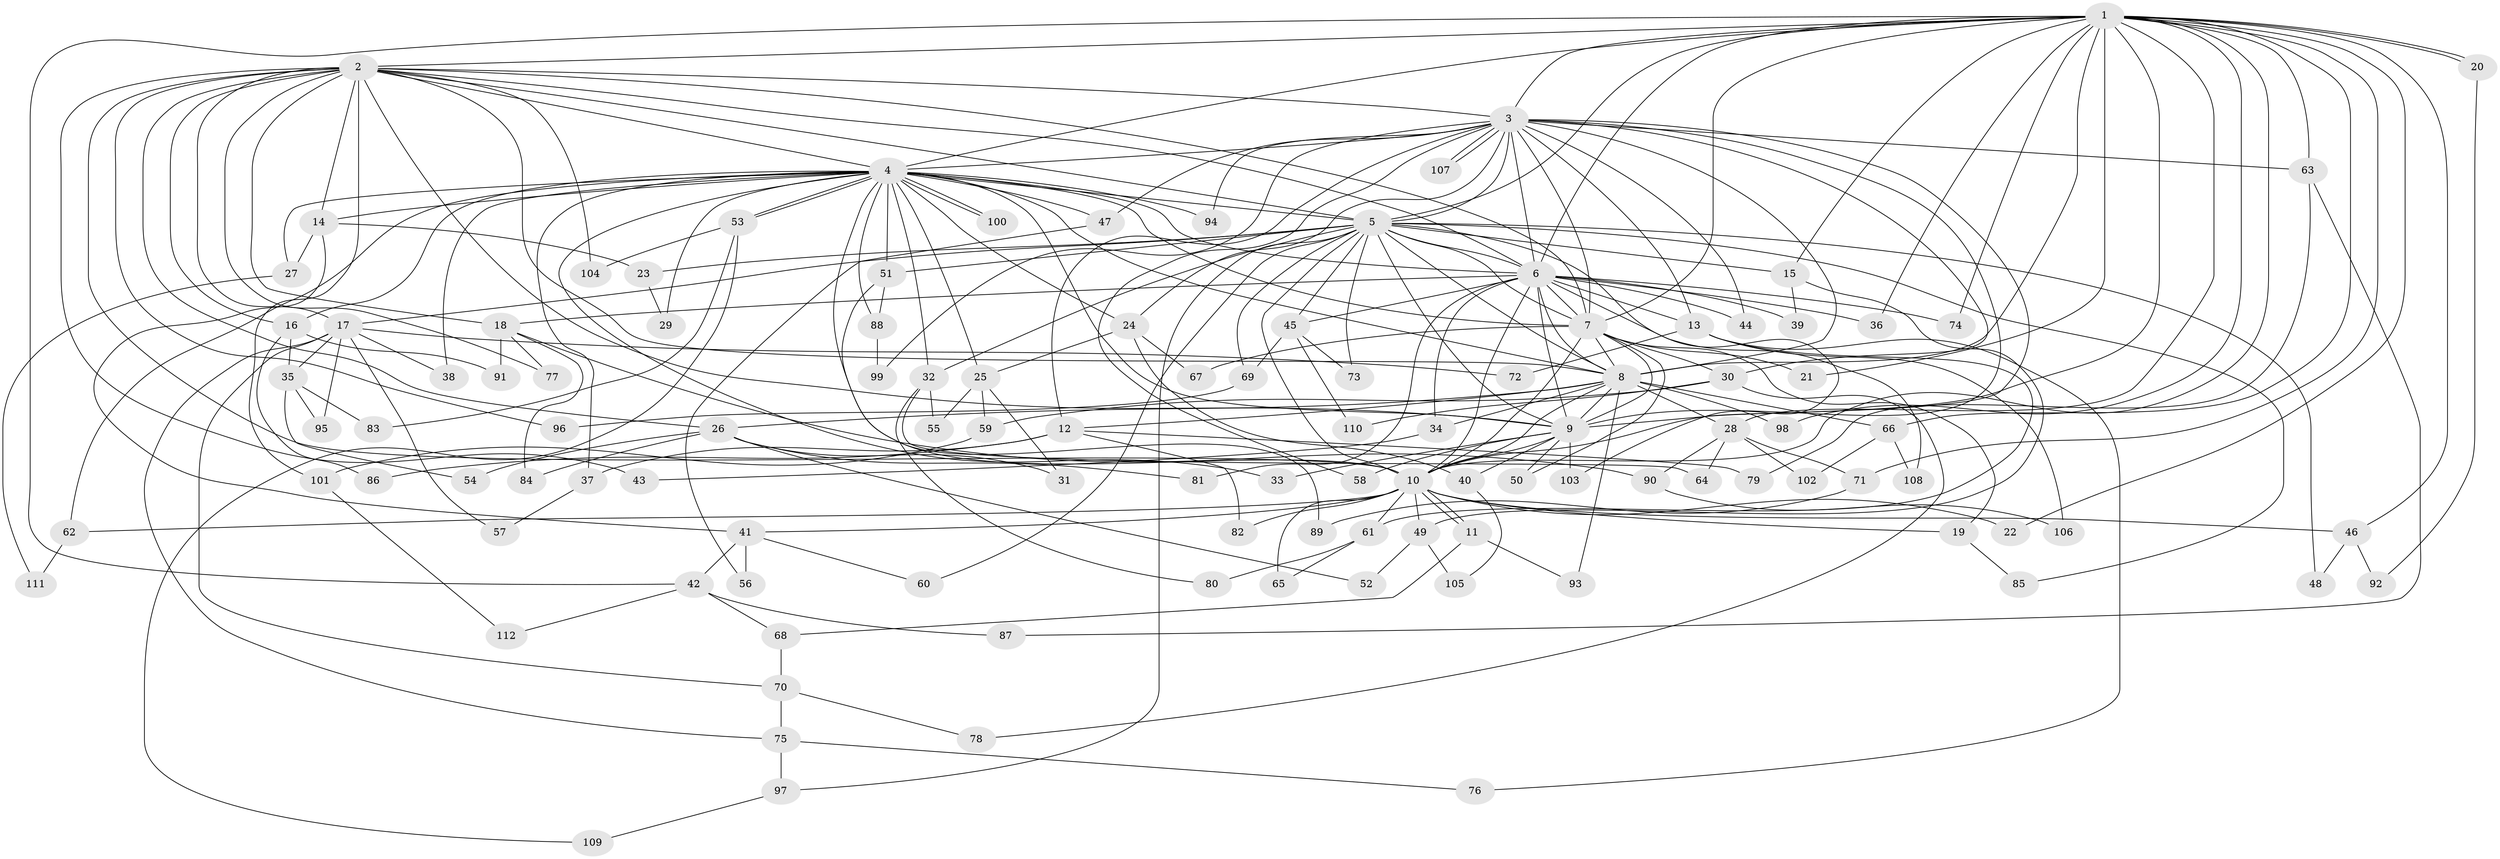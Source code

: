 // Generated by graph-tools (version 1.1) at 2025/34/03/09/25 02:34:49]
// undirected, 112 vertices, 249 edges
graph export_dot {
graph [start="1"]
  node [color=gray90,style=filled];
  1;
  2;
  3;
  4;
  5;
  6;
  7;
  8;
  9;
  10;
  11;
  12;
  13;
  14;
  15;
  16;
  17;
  18;
  19;
  20;
  21;
  22;
  23;
  24;
  25;
  26;
  27;
  28;
  29;
  30;
  31;
  32;
  33;
  34;
  35;
  36;
  37;
  38;
  39;
  40;
  41;
  42;
  43;
  44;
  45;
  46;
  47;
  48;
  49;
  50;
  51;
  52;
  53;
  54;
  55;
  56;
  57;
  58;
  59;
  60;
  61;
  62;
  63;
  64;
  65;
  66;
  67;
  68;
  69;
  70;
  71;
  72;
  73;
  74;
  75;
  76;
  77;
  78;
  79;
  80;
  81;
  82;
  83;
  84;
  85;
  86;
  87;
  88;
  89;
  90;
  91;
  92;
  93;
  94;
  95;
  96;
  97;
  98;
  99;
  100;
  101;
  102;
  103;
  104;
  105;
  106;
  107;
  108;
  109;
  110;
  111;
  112;
  1 -- 2;
  1 -- 3;
  1 -- 4;
  1 -- 5;
  1 -- 6;
  1 -- 7;
  1 -- 8;
  1 -- 9;
  1 -- 10;
  1 -- 15;
  1 -- 20;
  1 -- 20;
  1 -- 21;
  1 -- 22;
  1 -- 28;
  1 -- 36;
  1 -- 42;
  1 -- 46;
  1 -- 63;
  1 -- 66;
  1 -- 71;
  1 -- 74;
  1 -- 98;
  2 -- 3;
  2 -- 4;
  2 -- 5;
  2 -- 6;
  2 -- 7;
  2 -- 8;
  2 -- 9;
  2 -- 10;
  2 -- 14;
  2 -- 16;
  2 -- 17;
  2 -- 18;
  2 -- 26;
  2 -- 43;
  2 -- 77;
  2 -- 96;
  2 -- 101;
  2 -- 104;
  3 -- 4;
  3 -- 5;
  3 -- 6;
  3 -- 7;
  3 -- 8;
  3 -- 9;
  3 -- 10;
  3 -- 12;
  3 -- 13;
  3 -- 24;
  3 -- 30;
  3 -- 44;
  3 -- 47;
  3 -- 58;
  3 -- 63;
  3 -- 94;
  3 -- 99;
  3 -- 107;
  3 -- 107;
  4 -- 5;
  4 -- 6;
  4 -- 7;
  4 -- 8;
  4 -- 9;
  4 -- 10;
  4 -- 14;
  4 -- 16;
  4 -- 24;
  4 -- 25;
  4 -- 27;
  4 -- 29;
  4 -- 32;
  4 -- 33;
  4 -- 37;
  4 -- 38;
  4 -- 47;
  4 -- 51;
  4 -- 53;
  4 -- 53;
  4 -- 62;
  4 -- 88;
  4 -- 94;
  4 -- 100;
  4 -- 100;
  5 -- 6;
  5 -- 7;
  5 -- 8;
  5 -- 9;
  5 -- 10;
  5 -- 15;
  5 -- 17;
  5 -- 23;
  5 -- 32;
  5 -- 45;
  5 -- 48;
  5 -- 51;
  5 -- 60;
  5 -- 69;
  5 -- 73;
  5 -- 85;
  5 -- 97;
  5 -- 103;
  6 -- 7;
  6 -- 8;
  6 -- 9;
  6 -- 10;
  6 -- 13;
  6 -- 18;
  6 -- 34;
  6 -- 36;
  6 -- 39;
  6 -- 44;
  6 -- 45;
  6 -- 74;
  6 -- 81;
  6 -- 108;
  7 -- 8;
  7 -- 9;
  7 -- 10;
  7 -- 19;
  7 -- 21;
  7 -- 30;
  7 -- 50;
  7 -- 67;
  8 -- 9;
  8 -- 10;
  8 -- 12;
  8 -- 26;
  8 -- 28;
  8 -- 34;
  8 -- 66;
  8 -- 93;
  8 -- 98;
  9 -- 10;
  9 -- 33;
  9 -- 40;
  9 -- 50;
  9 -- 58;
  9 -- 103;
  10 -- 11;
  10 -- 11;
  10 -- 19;
  10 -- 22;
  10 -- 41;
  10 -- 46;
  10 -- 49;
  10 -- 61;
  10 -- 62;
  10 -- 65;
  10 -- 82;
  11 -- 68;
  11 -- 93;
  12 -- 37;
  12 -- 79;
  12 -- 82;
  12 -- 86;
  13 -- 61;
  13 -- 72;
  13 -- 76;
  13 -- 106;
  14 -- 23;
  14 -- 27;
  14 -- 41;
  15 -- 39;
  15 -- 49;
  16 -- 35;
  16 -- 86;
  16 -- 91;
  17 -- 35;
  17 -- 38;
  17 -- 57;
  17 -- 70;
  17 -- 72;
  17 -- 75;
  17 -- 95;
  18 -- 77;
  18 -- 84;
  18 -- 90;
  18 -- 91;
  19 -- 85;
  20 -- 92;
  23 -- 29;
  24 -- 25;
  24 -- 40;
  24 -- 67;
  25 -- 31;
  25 -- 55;
  25 -- 59;
  26 -- 31;
  26 -- 52;
  26 -- 54;
  26 -- 81;
  26 -- 84;
  27 -- 111;
  28 -- 64;
  28 -- 71;
  28 -- 90;
  28 -- 102;
  30 -- 59;
  30 -- 78;
  30 -- 110;
  32 -- 55;
  32 -- 64;
  32 -- 80;
  34 -- 43;
  35 -- 54;
  35 -- 83;
  35 -- 95;
  37 -- 57;
  40 -- 105;
  41 -- 42;
  41 -- 56;
  41 -- 60;
  42 -- 68;
  42 -- 87;
  42 -- 112;
  45 -- 69;
  45 -- 73;
  45 -- 110;
  46 -- 48;
  46 -- 92;
  47 -- 56;
  49 -- 52;
  49 -- 105;
  51 -- 88;
  51 -- 89;
  53 -- 83;
  53 -- 104;
  53 -- 109;
  59 -- 101;
  61 -- 65;
  61 -- 80;
  62 -- 111;
  63 -- 79;
  63 -- 87;
  66 -- 102;
  66 -- 108;
  68 -- 70;
  69 -- 96;
  70 -- 75;
  70 -- 78;
  71 -- 89;
  75 -- 76;
  75 -- 97;
  88 -- 99;
  90 -- 106;
  97 -- 109;
  101 -- 112;
}
